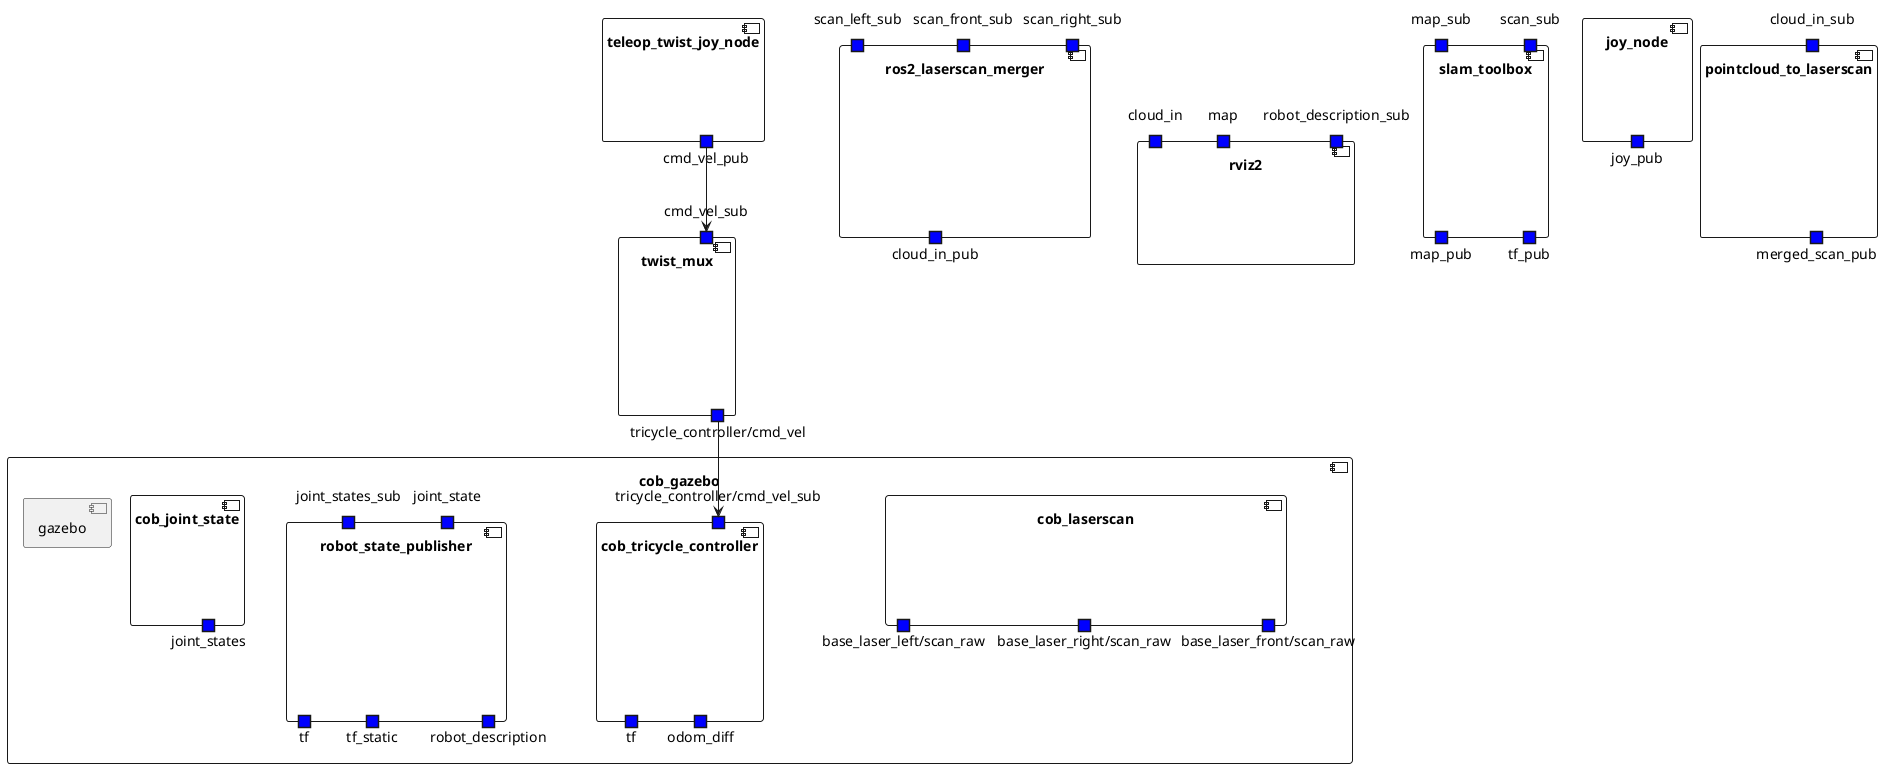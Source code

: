 @startuml

/'SUBSYSTEMS'/
component cob_gazebo {
  component gazebo {

/' PORTS DEFINED AS AVAILABLE IN THE ROSSYSTEM FILE '/

/' PORTS FROM THE ORIGINAL NODE '/
  }

  component cob_laserscan {

/' PORTS DEFINED AS AVAILABLE IN THE ROSSYSTEM FILE '/
    portout cob_laserscan.base_laser_left_scan_raw as "base_laser_left/scan_raw" #blue
    portout cob_laserscan.base_laser_right_scan_raw as "base_laser_right/scan_raw" #blue
    portout cob_laserscan.base_laser_front_scan_raw as "base_laser_front/scan_raw" #blue

/' PORTS FROM THE ORIGINAL NODE '/
  }

  component cob_tricycle_controller {

/' PORTS DEFINED AS AVAILABLE IN THE ROSSYSTEM FILE '/
    portin cob_tricycle_controller.tricycle_controller_cmd_vel_sub as "tricycle_controller/cmd_vel_sub" #blue
    portout cob_tricycle_controller.tf as "tf" #blue
    portout cob_tricycle_controller.odom_diff as "odom_diff" #blue

/' PORTS FROM THE ORIGINAL NODE '/
  }

  component robot_state_publisher {

/' PORTS DEFINED AS AVAILABLE IN THE ROSSYSTEM FILE '/
    portin robot_state_publisher.joint_states_sub as "joint_states_sub" #blue
    portout robot_state_publisher.tf as "tf" #blue
    portout robot_state_publisher.tf_static as "tf_static" #blue
    portout robot_state_publisher.robot_description as "robot_description" #blue

/' PORTS FROM THE ORIGINAL NODE '/
  }

  component cob_joint_state {

/' PORTS DEFINED AS AVAILABLE IN THE ROSSYSTEM FILE '/
    portout cob_joint_state.joint_states as "joint_states" #blue

/' PORTS FROM THE ORIGINAL NODE '/
  }

 }

  component joy_node {

/' PORTS DEFINED AS AVAILABLE IN THE ROSSYSTEM FILE '/
    portout joy_node.joy_pub as "joy_pub" #blue

/' PORTS FROM THE ORIGINAL NODE '/
  }

  component teleop_twist_joy_node {

/' PORTS DEFINED AS AVAILABLE IN THE ROSSYSTEM FILE '/
    portout teleop_twist_joy_node.cmd_vel_pub as "cmd_vel_pub" #blue

/' PORTS FROM THE ORIGINAL NODE '/
  }

  component twist_mux {

/' PORTS DEFINED AS AVAILABLE IN THE ROSSYSTEM FILE '/
    portin twist_mux.cmd_vel_sub as "cmd_vel_sub" #blue
    portout twist_mux.tricycle_controller_cmd_vel as "tricycle_controller/cmd_vel" #blue

/' PORTS FROM THE ORIGINAL NODE '/
  }

  component ros2_laserscan_merger {

/' PORTS DEFINED AS AVAILABLE IN THE ROSSYSTEM FILE '/
    portout ros2_laserscan_merger.cloud_in_pub as "cloud_in_pub" #blue
    portin ros2_laserscan_merger.scan_left_sub as "scan_left_sub" #blue
    portin ros2_laserscan_merger.scan_right_sub as "scan_right_sub" #blue
    portin ros2_laserscan_merger.scan_front_sub as "scan_front_sub" #blue

/' PORTS FROM THE ORIGINAL NODE '/
  }

  component pointcloud_to_laserscan {

/' PORTS DEFINED AS AVAILABLE IN THE ROSSYSTEM FILE '/
    portin pointcloud_to_laserscan.cloud_in_sub as "cloud_in_sub" #blue
    portout pointcloud_to_laserscan.merged_scan_pub as "merged_scan_pub" #blue

/' PORTS FROM THE ORIGINAL NODE '/
  }

  component slam_toolbox {

/' PORTS DEFINED AS AVAILABLE IN THE ROSSYSTEM FILE '/
    portin slam_toolbox.map_sub as "map_sub" #blue
    portin slam_toolbox.scan_sub as "scan_sub" #blue
    portout slam_toolbox.map_pub as "map_pub" #blue
    portout slam_toolbox.tf_pub as "tf_pub" #blue

/' PORTS FROM THE ORIGINAL NODE '/
  }

  component rviz2 {

/' PORTS DEFINED AS AVAILABLE IN THE ROSSYSTEM FILE '/
    portin rviz2.cloud_in as "cloud_in" #blue
    portin rviz2.map as "map" #blue
    portin rviz2.robot_description_sub as "robot_description_sub" #blue

/' PORTS FROM THE ORIGINAL NODE '/
  }

  component robot_state_publisher {

/' PORTS DEFINED AS AVAILABLE IN THE ROSSYSTEM FILE '/
    portin robot_state_publisher.joint_state as "joint_state" #blue

/' PORTS FROM THE ORIGINAL NODE '/
  }

  teleop_twist_joy_node.cmd_vel_pub --> twist_mux.cmd_vel_sub
  twist_mux.tricycle_controller_cmd_vel --> cob_tricycle_controller.tricycle_controller_cmd_vel_sub

@enduml